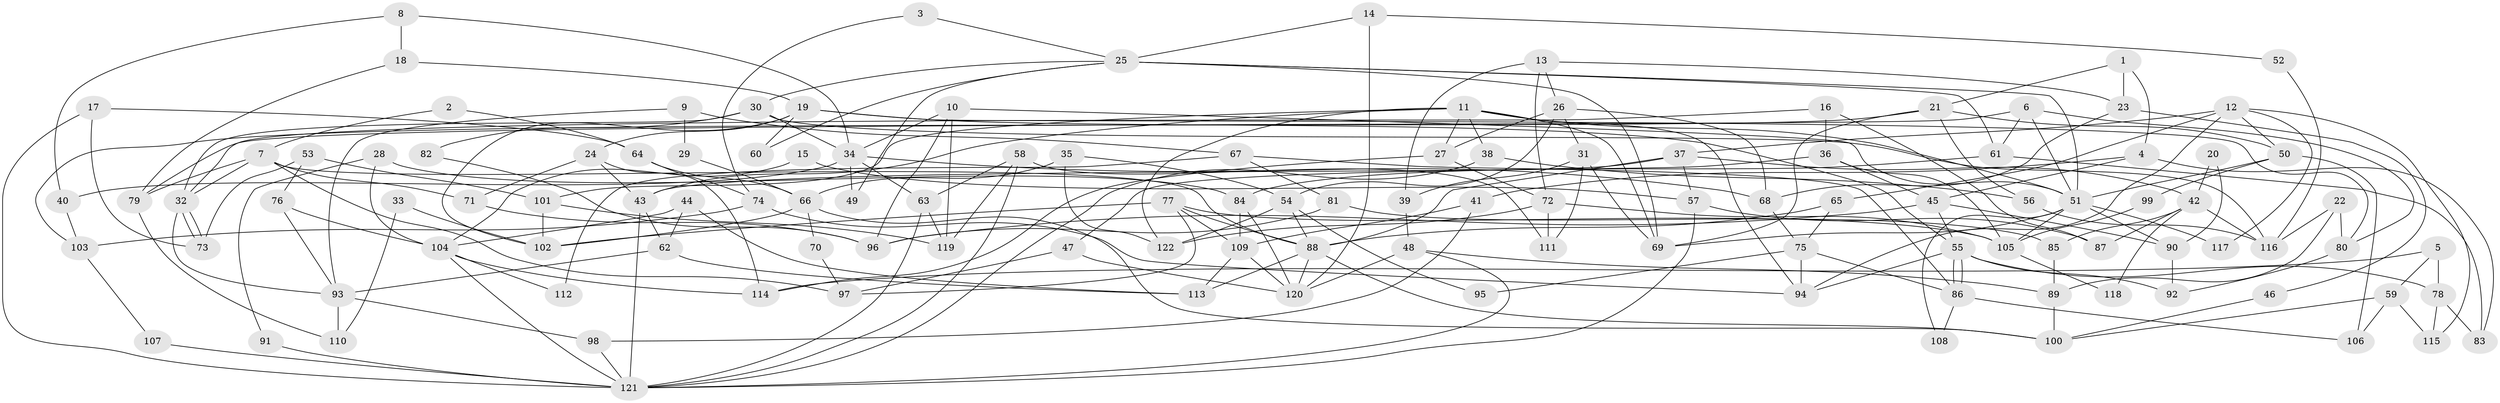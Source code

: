 // Generated by graph-tools (version 1.1) at 2025/14/03/09/25 04:14:55]
// undirected, 122 vertices, 244 edges
graph export_dot {
graph [start="1"]
  node [color=gray90,style=filled];
  1;
  2;
  3;
  4;
  5;
  6;
  7;
  8;
  9;
  10;
  11;
  12;
  13;
  14;
  15;
  16;
  17;
  18;
  19;
  20;
  21;
  22;
  23;
  24;
  25;
  26;
  27;
  28;
  29;
  30;
  31;
  32;
  33;
  34;
  35;
  36;
  37;
  38;
  39;
  40;
  41;
  42;
  43;
  44;
  45;
  46;
  47;
  48;
  49;
  50;
  51;
  52;
  53;
  54;
  55;
  56;
  57;
  58;
  59;
  60;
  61;
  62;
  63;
  64;
  65;
  66;
  67;
  68;
  69;
  70;
  71;
  72;
  73;
  74;
  75;
  76;
  77;
  78;
  79;
  80;
  81;
  82;
  83;
  84;
  85;
  86;
  87;
  88;
  89;
  90;
  91;
  92;
  93;
  94;
  95;
  96;
  97;
  98;
  99;
  100;
  101;
  102;
  103;
  104;
  105;
  106;
  107;
  108;
  109;
  110;
  111;
  112;
  113;
  114;
  115;
  116;
  117;
  118;
  119;
  120;
  121;
  122;
  1 -- 21;
  1 -- 4;
  1 -- 23;
  2 -- 64;
  2 -- 7;
  3 -- 25;
  3 -- 74;
  4 -- 41;
  4 -- 45;
  4 -- 83;
  5 -- 78;
  5 -- 59;
  5 -- 114;
  6 -- 79;
  6 -- 61;
  6 -- 51;
  6 -- 80;
  7 -- 88;
  7 -- 32;
  7 -- 71;
  7 -- 79;
  7 -- 97;
  8 -- 40;
  8 -- 34;
  8 -- 18;
  9 -- 67;
  9 -- 93;
  9 -- 29;
  10 -- 34;
  10 -- 51;
  10 -- 96;
  10 -- 119;
  11 -- 51;
  11 -- 122;
  11 -- 27;
  11 -- 38;
  11 -- 43;
  11 -- 69;
  11 -- 94;
  11 -- 101;
  12 -- 94;
  12 -- 37;
  12 -- 50;
  12 -- 65;
  12 -- 115;
  12 -- 117;
  13 -- 39;
  13 -- 26;
  13 -- 23;
  13 -- 72;
  14 -- 120;
  14 -- 25;
  14 -- 52;
  15 -- 57;
  15 -- 104;
  16 -- 32;
  16 -- 36;
  16 -- 87;
  17 -- 121;
  17 -- 73;
  17 -- 64;
  18 -- 19;
  18 -- 79;
  19 -- 24;
  19 -- 55;
  19 -- 60;
  19 -- 80;
  19 -- 102;
  20 -- 42;
  20 -- 90;
  21 -- 69;
  21 -- 50;
  21 -- 56;
  21 -- 103;
  22 -- 80;
  22 -- 89;
  22 -- 116;
  23 -- 46;
  23 -- 68;
  24 -- 114;
  24 -- 43;
  24 -- 71;
  25 -- 51;
  25 -- 69;
  25 -- 30;
  25 -- 49;
  25 -- 60;
  25 -- 61;
  26 -- 31;
  26 -- 27;
  26 -- 54;
  26 -- 68;
  27 -- 72;
  27 -- 114;
  28 -- 84;
  28 -- 104;
  28 -- 91;
  29 -- 66;
  30 -- 116;
  30 -- 32;
  30 -- 34;
  30 -- 82;
  31 -- 69;
  31 -- 111;
  31 -- 39;
  32 -- 73;
  32 -- 73;
  32 -- 93;
  33 -- 110;
  33 -- 102;
  34 -- 68;
  34 -- 40;
  34 -- 49;
  34 -- 63;
  35 -- 54;
  35 -- 122;
  35 -- 66;
  36 -- 45;
  36 -- 47;
  36 -- 105;
  37 -- 42;
  37 -- 43;
  37 -- 57;
  37 -- 88;
  38 -- 121;
  38 -- 56;
  39 -- 48;
  40 -- 103;
  41 -- 98;
  41 -- 109;
  42 -- 116;
  42 -- 87;
  42 -- 85;
  42 -- 118;
  43 -- 62;
  43 -- 121;
  44 -- 104;
  44 -- 113;
  44 -- 62;
  45 -- 96;
  45 -- 55;
  45 -- 90;
  46 -- 100;
  47 -- 120;
  47 -- 97;
  48 -- 121;
  48 -- 120;
  48 -- 89;
  50 -- 51;
  50 -- 99;
  50 -- 106;
  51 -- 105;
  51 -- 69;
  51 -- 90;
  51 -- 108;
  51 -- 117;
  52 -- 116;
  53 -- 76;
  53 -- 101;
  53 -- 73;
  54 -- 88;
  54 -- 95;
  54 -- 122;
  55 -- 86;
  55 -- 86;
  55 -- 92;
  55 -- 78;
  55 -- 94;
  56 -- 116;
  57 -- 121;
  57 -- 87;
  58 -- 63;
  58 -- 121;
  58 -- 111;
  58 -- 119;
  59 -- 106;
  59 -- 100;
  59 -- 115;
  61 -- 83;
  61 -- 84;
  62 -- 113;
  62 -- 93;
  63 -- 119;
  63 -- 121;
  64 -- 66;
  64 -- 74;
  65 -- 75;
  65 -- 88;
  66 -- 102;
  66 -- 70;
  66 -- 100;
  67 -- 81;
  67 -- 86;
  67 -- 112;
  68 -- 75;
  70 -- 97;
  71 -- 96;
  72 -- 105;
  72 -- 111;
  72 -- 122;
  74 -- 94;
  74 -- 103;
  75 -- 94;
  75 -- 86;
  75 -- 95;
  76 -- 104;
  76 -- 93;
  77 -- 88;
  77 -- 102;
  77 -- 97;
  77 -- 105;
  77 -- 109;
  78 -- 115;
  78 -- 83;
  79 -- 110;
  80 -- 92;
  81 -- 85;
  81 -- 96;
  82 -- 96;
  84 -- 120;
  84 -- 109;
  85 -- 89;
  86 -- 106;
  86 -- 108;
  88 -- 100;
  88 -- 113;
  88 -- 120;
  89 -- 100;
  90 -- 92;
  91 -- 121;
  93 -- 98;
  93 -- 110;
  98 -- 121;
  99 -- 105;
  101 -- 119;
  101 -- 102;
  103 -- 107;
  104 -- 114;
  104 -- 121;
  104 -- 112;
  105 -- 118;
  107 -- 121;
  109 -- 113;
  109 -- 120;
}
